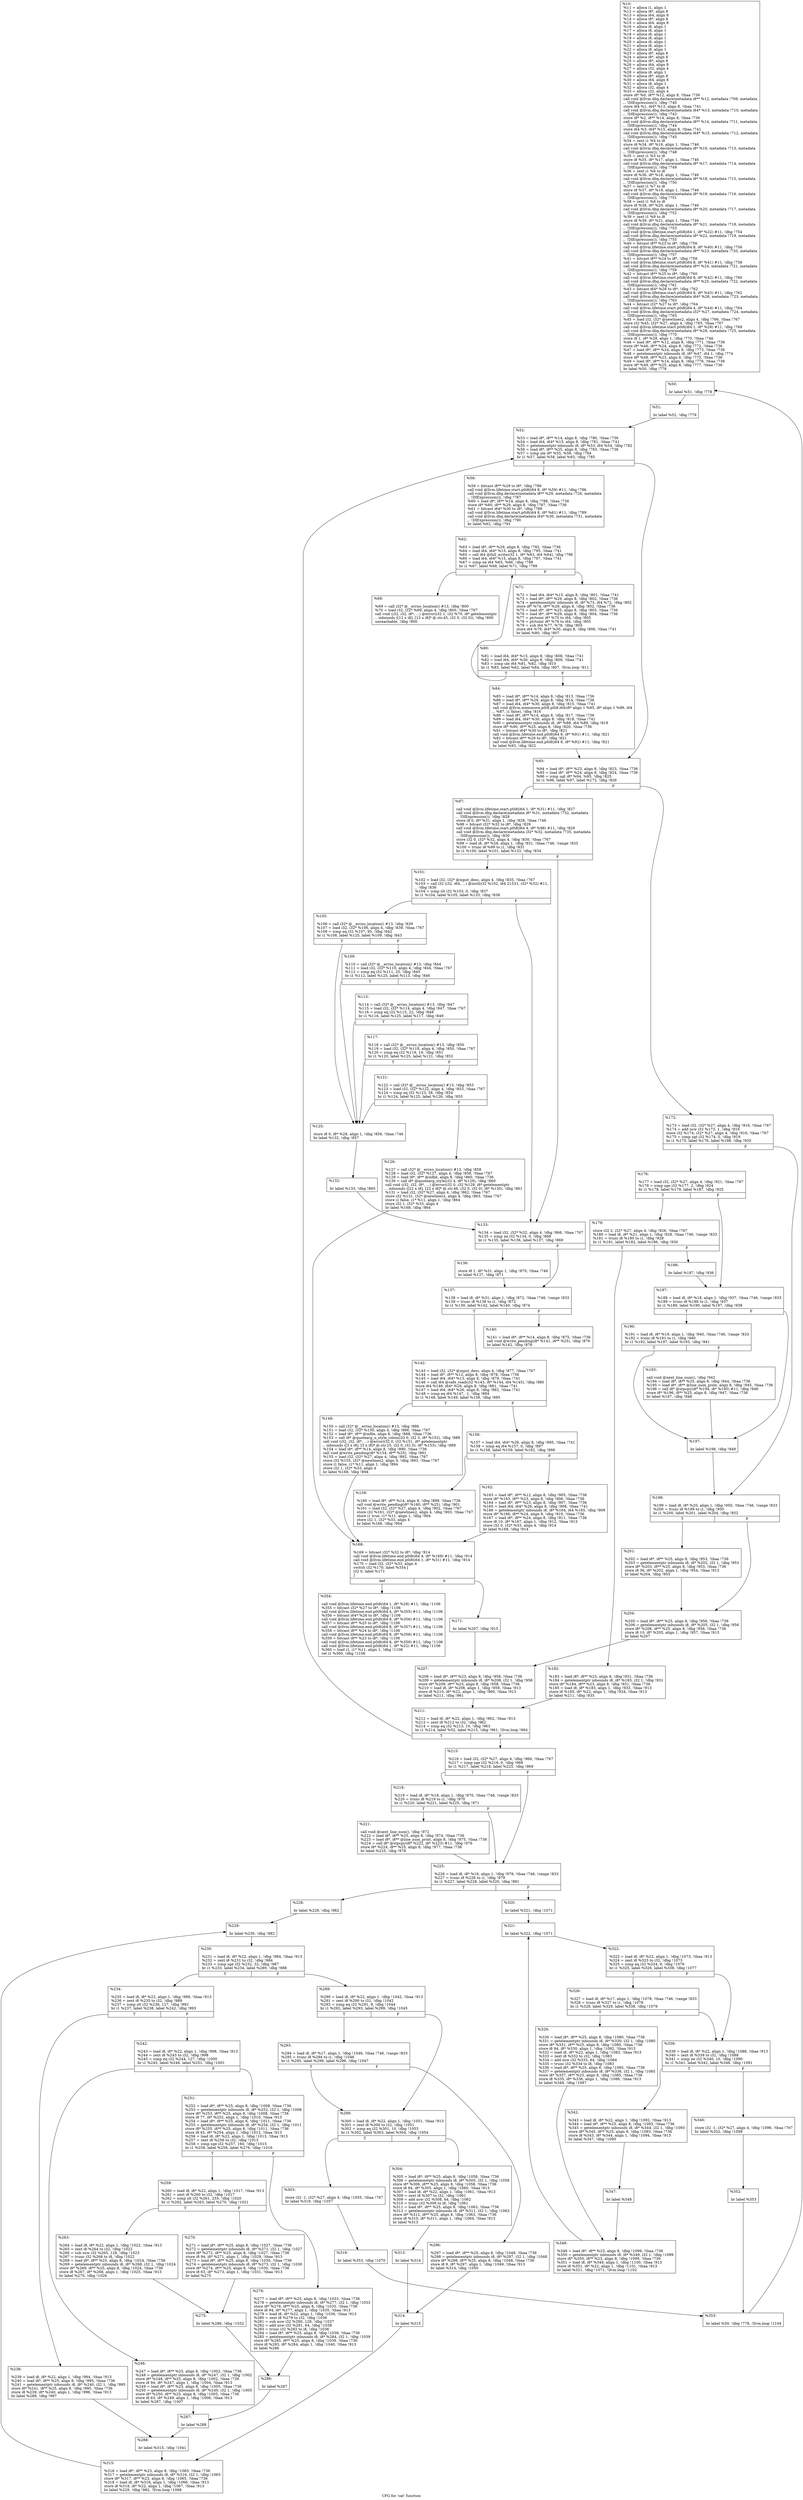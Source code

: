 digraph "CFG for 'cat' function" {
	label="CFG for 'cat' function";

	Node0x17734a0 [shape=record,label="{%10:\l  %11 = alloca i1, align 1\l  %12 = alloca i8*, align 8\l  %13 = alloca i64, align 8\l  %14 = alloca i8*, align 8\l  %15 = alloca i64, align 8\l  %16 = alloca i8, align 1\l  %17 = alloca i8, align 1\l  %18 = alloca i8, align 1\l  %19 = alloca i8, align 1\l  %20 = alloca i8, align 1\l  %21 = alloca i8, align 1\l  %22 = alloca i8, align 1\l  %23 = alloca i8*, align 8\l  %24 = alloca i8*, align 8\l  %25 = alloca i8*, align 8\l  %26 = alloca i64, align 8\l  %27 = alloca i32, align 4\l  %28 = alloca i8, align 1\l  %29 = alloca i8*, align 8\l  %30 = alloca i64, align 8\l  %31 = alloca i8, align 1\l  %32 = alloca i32, align 4\l  %33 = alloca i32, align 4\l  store i8* %0, i8** %12, align 8, !tbaa !736\l  call void @llvm.dbg.declare(metadata i8** %12, metadata !709, metadata\l... !DIExpression()), !dbg !740\l  store i64 %1, i64* %13, align 8, !tbaa !741\l  call void @llvm.dbg.declare(metadata i64* %13, metadata !710, metadata\l... !DIExpression()), !dbg !743\l  store i8* %2, i8** %14, align 8, !tbaa !736\l  call void @llvm.dbg.declare(metadata i8** %14, metadata !711, metadata\l... !DIExpression()), !dbg !744\l  store i64 %3, i64* %15, align 8, !tbaa !741\l  call void @llvm.dbg.declare(metadata i64* %15, metadata !712, metadata\l... !DIExpression()), !dbg !745\l  %34 = zext i1 %4 to i8\l  store i8 %34, i8* %16, align 1, !tbaa !746\l  call void @llvm.dbg.declare(metadata i8* %16, metadata !713, metadata\l... !DIExpression()), !dbg !748\l  %35 = zext i1 %5 to i8\l  store i8 %35, i8* %17, align 1, !tbaa !746\l  call void @llvm.dbg.declare(metadata i8* %17, metadata !714, metadata\l... !DIExpression()), !dbg !749\l  %36 = zext i1 %6 to i8\l  store i8 %36, i8* %18, align 1, !tbaa !746\l  call void @llvm.dbg.declare(metadata i8* %18, metadata !715, metadata\l... !DIExpression()), !dbg !750\l  %37 = zext i1 %7 to i8\l  store i8 %37, i8* %19, align 1, !tbaa !746\l  call void @llvm.dbg.declare(metadata i8* %19, metadata !716, metadata\l... !DIExpression()), !dbg !751\l  %38 = zext i1 %8 to i8\l  store i8 %38, i8* %20, align 1, !tbaa !746\l  call void @llvm.dbg.declare(metadata i8* %20, metadata !717, metadata\l... !DIExpression()), !dbg !752\l  %39 = zext i1 %9 to i8\l  store i8 %39, i8* %21, align 1, !tbaa !746\l  call void @llvm.dbg.declare(metadata i8* %21, metadata !718, metadata\l... !DIExpression()), !dbg !753\l  call void @llvm.lifetime.start.p0i8(i64 1, i8* %22) #11, !dbg !754\l  call void @llvm.dbg.declare(metadata i8* %22, metadata !719, metadata\l... !DIExpression()), !dbg !755\l  %40 = bitcast i8** %23 to i8*, !dbg !756\l  call void @llvm.lifetime.start.p0i8(i64 8, i8* %40) #11, !dbg !756\l  call void @llvm.dbg.declare(metadata i8** %23, metadata !720, metadata\l... !DIExpression()), !dbg !757\l  %41 = bitcast i8** %24 to i8*, !dbg !758\l  call void @llvm.lifetime.start.p0i8(i64 8, i8* %41) #11, !dbg !758\l  call void @llvm.dbg.declare(metadata i8** %24, metadata !721, metadata\l... !DIExpression()), !dbg !759\l  %42 = bitcast i8** %25 to i8*, !dbg !760\l  call void @llvm.lifetime.start.p0i8(i64 8, i8* %42) #11, !dbg !760\l  call void @llvm.dbg.declare(metadata i8** %25, metadata !722, metadata\l... !DIExpression()), !dbg !761\l  %43 = bitcast i64* %26 to i8*, !dbg !762\l  call void @llvm.lifetime.start.p0i8(i64 8, i8* %43) #11, !dbg !762\l  call void @llvm.dbg.declare(metadata i64* %26, metadata !723, metadata\l... !DIExpression()), !dbg !763\l  %44 = bitcast i32* %27 to i8*, !dbg !764\l  call void @llvm.lifetime.start.p0i8(i64 4, i8* %44) #11, !dbg !764\l  call void @llvm.dbg.declare(metadata i32* %27, metadata !724, metadata\l... !DIExpression()), !dbg !765\l  %45 = load i32, i32* @newlines2, align 4, !dbg !766, !tbaa !767\l  store i32 %45, i32* %27, align 4, !dbg !765, !tbaa !767\l  call void @llvm.lifetime.start.p0i8(i64 1, i8* %28) #11, !dbg !769\l  call void @llvm.dbg.declare(metadata i8* %28, metadata !725, metadata\l... !DIExpression()), !dbg !770\l  store i8 1, i8* %28, align 1, !dbg !770, !tbaa !746\l  %46 = load i8*, i8** %12, align 8, !dbg !771, !tbaa !736\l  store i8* %46, i8** %24, align 8, !dbg !772, !tbaa !736\l  %47 = load i8*, i8** %24, align 8, !dbg !773, !tbaa !736\l  %48 = getelementptr inbounds i8, i8* %47, i64 1, !dbg !774\l  store i8* %48, i8** %23, align 8, !dbg !775, !tbaa !736\l  %49 = load i8*, i8** %14, align 8, !dbg !776, !tbaa !736\l  store i8* %49, i8** %25, align 8, !dbg !777, !tbaa !736\l  br label %50, !dbg !778\l}"];
	Node0x17734a0 -> Node0x176f3d0;
	Node0x176f3d0 [shape=record,label="{%50:\l\l  br label %51, !dbg !778\l}"];
	Node0x176f3d0 -> Node0x176f420;
	Node0x176f420 [shape=record,label="{%51:\l\l  br label %52, !dbg !779\l}"];
	Node0x176f420 -> Node0x176f470;
	Node0x176f470 [shape=record,label="{%52:\l\l  %53 = load i8*, i8** %14, align 8, !dbg !780, !tbaa !736\l  %54 = load i64, i64* %15, align 8, !dbg !781, !tbaa !741\l  %55 = getelementptr inbounds i8, i8* %53, i64 %54, !dbg !782\l  %56 = load i8*, i8** %25, align 8, !dbg !783, !tbaa !736\l  %57 = icmp ule i8* %55, %56, !dbg !784\l  br i1 %57, label %58, label %93, !dbg !785\l|{<s0>T|<s1>F}}"];
	Node0x176f470:s0 -> Node0x176f4c0;
	Node0x176f470:s1 -> Node0x176f6a0;
	Node0x176f4c0 [shape=record,label="{%58:\l\l  %59 = bitcast i8** %29 to i8*, !dbg !786\l  call void @llvm.lifetime.start.p0i8(i64 8, i8* %59) #11, !dbg !786\l  call void @llvm.dbg.declare(metadata i8** %29, metadata !726, metadata\l... !DIExpression()), !dbg !787\l  %60 = load i8*, i8** %14, align 8, !dbg !788, !tbaa !736\l  store i8* %60, i8** %29, align 8, !dbg !787, !tbaa !736\l  %61 = bitcast i64* %30 to i8*, !dbg !789\l  call void @llvm.lifetime.start.p0i8(i64 8, i8* %61) #11, !dbg !789\l  call void @llvm.dbg.declare(metadata i64* %30, metadata !731, metadata\l... !DIExpression()), !dbg !790\l  br label %62, !dbg !791\l}"];
	Node0x176f4c0 -> Node0x176f510;
	Node0x176f510 [shape=record,label="{%62:\l\l  %63 = load i8*, i8** %29, align 8, !dbg !792, !tbaa !736\l  %64 = load i64, i64* %15, align 8, !dbg !795, !tbaa !741\l  %65 = call i64 @full_write(i32 1, i8* %63, i64 %64), !dbg !796\l  %66 = load i64, i64* %15, align 8, !dbg !797, !tbaa !741\l  %67 = icmp ne i64 %65, %66, !dbg !798\l  br i1 %67, label %68, label %71, !dbg !799\l|{<s0>T|<s1>F}}"];
	Node0x176f510:s0 -> Node0x176f560;
	Node0x176f510:s1 -> Node0x176f5b0;
	Node0x176f560 [shape=record,label="{%68:\l\l  %69 = call i32* @__errno_location() #13, !dbg !800\l  %70 = load i32, i32* %69, align 4, !dbg !800, !tbaa !767\l  call void (i32, i32, i8*, ...) @error(i32 1, i32 %70, i8* getelementptr\l... inbounds ([12 x i8], [12 x i8]* @.str.45, i32 0, i32 0)), !dbg !800\l  unreachable, !dbg !800\l}"];
	Node0x176f5b0 [shape=record,label="{%71:\l\l  %72 = load i64, i64* %15, align 8, !dbg !801, !tbaa !741\l  %73 = load i8*, i8** %29, align 8, !dbg !802, !tbaa !736\l  %74 = getelementptr inbounds i8, i8* %73, i64 %72, !dbg !802\l  store i8* %74, i8** %29, align 8, !dbg !802, !tbaa !736\l  %75 = load i8*, i8** %25, align 8, !dbg !803, !tbaa !736\l  %76 = load i8*, i8** %29, align 8, !dbg !804, !tbaa !736\l  %77 = ptrtoint i8* %75 to i64, !dbg !805\l  %78 = ptrtoint i8* %76 to i64, !dbg !805\l  %79 = sub i64 %77, %78, !dbg !805\l  store i64 %79, i64* %30, align 8, !dbg !806, !tbaa !741\l  br label %80, !dbg !807\l}"];
	Node0x176f5b0 -> Node0x176f600;
	Node0x176f600 [shape=record,label="{%80:\l\l  %81 = load i64, i64* %15, align 8, !dbg !808, !tbaa !741\l  %82 = load i64, i64* %30, align 8, !dbg !809, !tbaa !741\l  %83 = icmp ule i64 %81, %82, !dbg !810\l  br i1 %83, label %62, label %84, !dbg !807, !llvm.loop !811\l|{<s0>T|<s1>F}}"];
	Node0x176f600:s0 -> Node0x176f510;
	Node0x176f600:s1 -> Node0x176f650;
	Node0x176f650 [shape=record,label="{%84:\l\l  %85 = load i8*, i8** %14, align 8, !dbg !813, !tbaa !736\l  %86 = load i8*, i8** %29, align 8, !dbg !814, !tbaa !736\l  %87 = load i64, i64* %30, align 8, !dbg !815, !tbaa !741\l  call void @llvm.memmove.p0i8.p0i8.i64(i8* align 1 %85, i8* align 1 %86, i64\l... %87, i1 false), !dbg !816\l  %88 = load i8*, i8** %14, align 8, !dbg !817, !tbaa !736\l  %89 = load i64, i64* %30, align 8, !dbg !818, !tbaa !741\l  %90 = getelementptr inbounds i8, i8* %88, i64 %89, !dbg !819\l  store i8* %90, i8** %25, align 8, !dbg !820, !tbaa !736\l  %91 = bitcast i64* %30 to i8*, !dbg !821\l  call void @llvm.lifetime.end.p0i8(i64 8, i8* %91) #11, !dbg !821\l  %92 = bitcast i8** %29 to i8*, !dbg !821\l  call void @llvm.lifetime.end.p0i8(i64 8, i8* %92) #11, !dbg !821\l  br label %93, !dbg !822\l}"];
	Node0x176f650 -> Node0x176f6a0;
	Node0x176f6a0 [shape=record,label="{%93:\l\l  %94 = load i8*, i8** %23, align 8, !dbg !823, !tbaa !736\l  %95 = load i8*, i8** %24, align 8, !dbg !824, !tbaa !736\l  %96 = icmp ugt i8* %94, %95, !dbg !825\l  br i1 %96, label %97, label %172, !dbg !826\l|{<s0>T|<s1>F}}"];
	Node0x176f6a0:s0 -> Node0x176f6f0;
	Node0x176f6a0:s1 -> Node0x176fd80;
	Node0x176f6f0 [shape=record,label="{%97:\l\l  call void @llvm.lifetime.start.p0i8(i64 1, i8* %31) #11, !dbg !827\l  call void @llvm.dbg.declare(metadata i8* %31, metadata !732, metadata\l... !DIExpression()), !dbg !828\l  store i8 0, i8* %31, align 1, !dbg !828, !tbaa !746\l  %98 = bitcast i32* %32 to i8*, !dbg !829\l  call void @llvm.lifetime.start.p0i8(i64 4, i8* %98) #11, !dbg !829\l  call void @llvm.dbg.declare(metadata i32* %32, metadata !735, metadata\l... !DIExpression()), !dbg !830\l  store i32 0, i32* %32, align 4, !dbg !830, !tbaa !767\l  %99 = load i8, i8* %28, align 1, !dbg !831, !tbaa !746, !range !833\l  %100 = trunc i8 %99 to i1, !dbg !831\l  br i1 %100, label %101, label %133, !dbg !834\l|{<s0>T|<s1>F}}"];
	Node0x176f6f0:s0 -> Node0x176f740;
	Node0x176f6f0:s1 -> Node0x176fa10;
	Node0x176f740 [shape=record,label="{%101:\l\l  %102 = load i32, i32* @input_desc, align 4, !dbg !835, !tbaa !767\l  %103 = call i32 (i32, i64, ...) @ioctl(i32 %102, i64 21531, i32* %32) #11,\l... !dbg !836\l  %104 = icmp slt i32 %103, 0, !dbg !837\l  br i1 %104, label %105, label %133, !dbg !838\l|{<s0>T|<s1>F}}"];
	Node0x176f740:s0 -> Node0x176f790;
	Node0x176f740:s1 -> Node0x176fa10;
	Node0x176f790 [shape=record,label="{%105:\l\l  %106 = call i32* @__errno_location() #13, !dbg !839\l  %107 = load i32, i32* %106, align 4, !dbg !839, !tbaa !767\l  %108 = icmp eq i32 %107, 95, !dbg !842\l  br i1 %108, label %125, label %109, !dbg !843\l|{<s0>T|<s1>F}}"];
	Node0x176f790:s0 -> Node0x176f920;
	Node0x176f790:s1 -> Node0x176f7e0;
	Node0x176f7e0 [shape=record,label="{%109:\l\l  %110 = call i32* @__errno_location() #13, !dbg !844\l  %111 = load i32, i32* %110, align 4, !dbg !844, !tbaa !767\l  %112 = icmp eq i32 %111, 25, !dbg !845\l  br i1 %112, label %125, label %113, !dbg !846\l|{<s0>T|<s1>F}}"];
	Node0x176f7e0:s0 -> Node0x176f920;
	Node0x176f7e0:s1 -> Node0x176f830;
	Node0x176f830 [shape=record,label="{%113:\l\l  %114 = call i32* @__errno_location() #13, !dbg !847\l  %115 = load i32, i32* %114, align 4, !dbg !847, !tbaa !767\l  %116 = icmp eq i32 %115, 22, !dbg !848\l  br i1 %116, label %125, label %117, !dbg !849\l|{<s0>T|<s1>F}}"];
	Node0x176f830:s0 -> Node0x176f920;
	Node0x176f830:s1 -> Node0x176f880;
	Node0x176f880 [shape=record,label="{%117:\l\l  %118 = call i32* @__errno_location() #13, !dbg !850\l  %119 = load i32, i32* %118, align 4, !dbg !850, !tbaa !767\l  %120 = icmp eq i32 %119, 19, !dbg !851\l  br i1 %120, label %125, label %121, !dbg !852\l|{<s0>T|<s1>F}}"];
	Node0x176f880:s0 -> Node0x176f920;
	Node0x176f880:s1 -> Node0x176f8d0;
	Node0x176f8d0 [shape=record,label="{%121:\l\l  %122 = call i32* @__errno_location() #13, !dbg !853\l  %123 = load i32, i32* %122, align 4, !dbg !853, !tbaa !767\l  %124 = icmp eq i32 %123, 38, !dbg !854\l  br i1 %124, label %125, label %126, !dbg !855\l|{<s0>T|<s1>F}}"];
	Node0x176f8d0:s0 -> Node0x176f920;
	Node0x176f8d0:s1 -> Node0x176f970;
	Node0x176f920 [shape=record,label="{%125:\l\l  store i8 0, i8* %28, align 1, !dbg !856, !tbaa !746\l  br label %132, !dbg !857\l}"];
	Node0x176f920 -> Node0x176f9c0;
	Node0x176f970 [shape=record,label="{%126:\l\l  %127 = call i32* @__errno_location() #13, !dbg !858\l  %128 = load i32, i32* %127, align 4, !dbg !858, !tbaa !767\l  %129 = load i8*, i8** @infile, align 8, !dbg !860, !tbaa !736\l  %130 = call i8* @quotearg_style(i32 4, i8* %129), !dbg !860\l  call void (i32, i32, i8*, ...) @error(i32 0, i32 %128, i8* getelementptr\l... inbounds ([22 x i8], [22 x i8]* @.str.46, i32 0, i32 0), i8* %130), !dbg !861\l  %131 = load i32, i32* %27, align 4, !dbg !862, !tbaa !767\l  store i32 %131, i32* @newlines2, align 4, !dbg !863, !tbaa !767\l  store i1 false, i1* %11, align 1, !dbg !864\l  store i32 1, i32* %33, align 4\l  br label %168, !dbg !864\l}"];
	Node0x176f970 -> Node0x176fce0;
	Node0x176f9c0 [shape=record,label="{%132:\l\l  br label %133, !dbg !865\l}"];
	Node0x176f9c0 -> Node0x176fa10;
	Node0x176fa10 [shape=record,label="{%133:\l\l  %134 = load i32, i32* %32, align 4, !dbg !866, !tbaa !767\l  %135 = icmp ne i32 %134, 0, !dbg !868\l  br i1 %135, label %136, label %137, !dbg !869\l|{<s0>T|<s1>F}}"];
	Node0x176fa10:s0 -> Node0x176fa60;
	Node0x176fa10:s1 -> Node0x176fab0;
	Node0x176fa60 [shape=record,label="{%136:\l\l  store i8 1, i8* %31, align 1, !dbg !870, !tbaa !746\l  br label %137, !dbg !871\l}"];
	Node0x176fa60 -> Node0x176fab0;
	Node0x176fab0 [shape=record,label="{%137:\l\l  %138 = load i8, i8* %31, align 1, !dbg !872, !tbaa !746, !range !833\l  %139 = trunc i8 %138 to i1, !dbg !872\l  br i1 %139, label %142, label %140, !dbg !874\l|{<s0>T|<s1>F}}"];
	Node0x176fab0:s0 -> Node0x176fb50;
	Node0x176fab0:s1 -> Node0x176fb00;
	Node0x176fb00 [shape=record,label="{%140:\l\l  %141 = load i8*, i8** %14, align 8, !dbg !875, !tbaa !736\l  call void @write_pending(i8* %141, i8** %25), !dbg !876\l  br label %142, !dbg !876\l}"];
	Node0x176fb00 -> Node0x176fb50;
	Node0x176fb50 [shape=record,label="{%142:\l\l  %143 = load i32, i32* @input_desc, align 4, !dbg !877, !tbaa !767\l  %144 = load i8*, i8** %12, align 8, !dbg !878, !tbaa !736\l  %145 = load i64, i64* %13, align 8, !dbg !879, !tbaa !741\l  %146 = call i64 @safe_read(i32 %143, i8* %144, i64 %145), !dbg !880\l  store i64 %146, i64* %26, align 8, !dbg !881, !tbaa !741\l  %147 = load i64, i64* %26, align 8, !dbg !882, !tbaa !741\l  %148 = icmp eq i64 %147, -1, !dbg !884\l  br i1 %148, label %149, label %156, !dbg !885\l|{<s0>T|<s1>F}}"];
	Node0x176fb50:s0 -> Node0x176fba0;
	Node0x176fb50:s1 -> Node0x176fbf0;
	Node0x176fba0 [shape=record,label="{%149:\l\l  %150 = call i32* @__errno_location() #13, !dbg !886\l  %151 = load i32, i32* %150, align 4, !dbg !886, !tbaa !767\l  %152 = load i8*, i8** @infile, align 8, !dbg !888, !tbaa !736\l  %153 = call i8* @quotearg_n_style_colon(i32 0, i32 3, i8* %152), !dbg !888\l  call void (i32, i32, i8*, ...) @error(i32 0, i32 %151, i8* getelementptr\l... inbounds ([3 x i8], [3 x i8]* @.str.25, i32 0, i32 0), i8* %153), !dbg !889\l  %154 = load i8*, i8** %14, align 8, !dbg !890, !tbaa !736\l  call void @write_pending(i8* %154, i8** %25), !dbg !891\l  %155 = load i32, i32* %27, align 4, !dbg !892, !tbaa !767\l  store i32 %155, i32* @newlines2, align 4, !dbg !893, !tbaa !767\l  store i1 false, i1* %11, align 1, !dbg !894\l  store i32 1, i32* %33, align 4\l  br label %168, !dbg !894\l}"];
	Node0x176fba0 -> Node0x176fce0;
	Node0x176fbf0 [shape=record,label="{%156:\l\l  %157 = load i64, i64* %26, align 8, !dbg !895, !tbaa !741\l  %158 = icmp eq i64 %157, 0, !dbg !897\l  br i1 %158, label %159, label %162, !dbg !898\l|{<s0>T|<s1>F}}"];
	Node0x176fbf0:s0 -> Node0x176fc40;
	Node0x176fbf0:s1 -> Node0x176fc90;
	Node0x176fc40 [shape=record,label="{%159:\l\l  %160 = load i8*, i8** %14, align 8, !dbg !899, !tbaa !736\l  call void @write_pending(i8* %160, i8** %25), !dbg !901\l  %161 = load i32, i32* %27, align 4, !dbg !902, !tbaa !767\l  store i32 %161, i32* @newlines2, align 4, !dbg !903, !tbaa !767\l  store i1 true, i1* %11, align 1, !dbg !904\l  store i32 1, i32* %33, align 4\l  br label %168, !dbg !904\l}"];
	Node0x176fc40 -> Node0x176fce0;
	Node0x176fc90 [shape=record,label="{%162:\l\l  %163 = load i8*, i8** %12, align 8, !dbg !905, !tbaa !736\l  store i8* %163, i8** %23, align 8, !dbg !906, !tbaa !736\l  %164 = load i8*, i8** %23, align 8, !dbg !907, !tbaa !736\l  %165 = load i64, i64* %26, align 8, !dbg !908, !tbaa !741\l  %166 = getelementptr inbounds i8, i8* %164, i64 %165, !dbg !909\l  store i8* %166, i8** %24, align 8, !dbg !910, !tbaa !736\l  %167 = load i8*, i8** %24, align 8, !dbg !911, !tbaa !736\l  store i8 10, i8* %167, align 1, !dbg !912, !tbaa !913\l  store i32 0, i32* %33, align 4, !dbg !914\l  br label %168, !dbg !914\l}"];
	Node0x176fc90 -> Node0x176fce0;
	Node0x176fce0 [shape=record,label="{%168:\l\l  %169 = bitcast i32* %32 to i8*, !dbg !914\l  call void @llvm.lifetime.end.p0i8(i64 4, i8* %169) #11, !dbg !914\l  call void @llvm.lifetime.end.p0i8(i64 1, i8* %31) #11, !dbg !914\l  %170 = load i32, i32* %33, align 4\l  switch i32 %170, label %354 [\l    i32 0, label %171\l  ]\l|{<s0>def|<s1>0}}"];
	Node0x176fce0:s0 -> Node0x1770f00;
	Node0x176fce0:s1 -> Node0x176fd30;
	Node0x176fd30 [shape=record,label="{%171:\l\l  br label %207, !dbg !915\l}"];
	Node0x176fd30 -> Node0x1770140;
	Node0x176fd80 [shape=record,label="{%172:\l\l  %173 = load i32, i32* %27, align 4, !dbg !916, !tbaa !767\l  %174 = add nsw i32 %173, 1, !dbg !916\l  store i32 %174, i32* %27, align 4, !dbg !916, !tbaa !767\l  %175 = icmp sgt i32 %174, 0, !dbg !919\l  br i1 %175, label %176, label %198, !dbg !920\l|{<s0>T|<s1>F}}"];
	Node0x176fd80:s0 -> Node0x176fdd0;
	Node0x176fd80:s1 -> Node0x1770050;
	Node0x176fdd0 [shape=record,label="{%176:\l\l  %177 = load i32, i32* %27, align 4, !dbg !921, !tbaa !767\l  %178 = icmp sge i32 %177, 2, !dbg !924\l  br i1 %178, label %179, label %187, !dbg !925\l|{<s0>T|<s1>F}}"];
	Node0x176fdd0:s0 -> Node0x176fe20;
	Node0x176fdd0:s1 -> Node0x176ff10;
	Node0x176fe20 [shape=record,label="{%179:\l\l  store i32 2, i32* %27, align 4, !dbg !926, !tbaa !767\l  %180 = load i8, i8* %21, align 1, !dbg !928, !tbaa !746, !range !833\l  %181 = trunc i8 %180 to i1, !dbg !928\l  br i1 %181, label %182, label %186, !dbg !930\l|{<s0>T|<s1>F}}"];
	Node0x176fe20:s0 -> Node0x176fe70;
	Node0x176fe20:s1 -> Node0x176fec0;
	Node0x176fe70 [shape=record,label="{%182:\l\l  %183 = load i8*, i8** %23, align 8, !dbg !931, !tbaa !736\l  %184 = getelementptr inbounds i8, i8* %183, i32 1, !dbg !931\l  store i8* %184, i8** %23, align 8, !dbg !931, !tbaa !736\l  %185 = load i8, i8* %183, align 1, !dbg !933, !tbaa !913\l  store i8 %185, i8* %22, align 1, !dbg !934, !tbaa !913\l  br label %211, !dbg !935\l}"];
	Node0x176fe70 -> Node0x1770190;
	Node0x176fec0 [shape=record,label="{%186:\l\l  br label %187, !dbg !936\l}"];
	Node0x176fec0 -> Node0x176ff10;
	Node0x176ff10 [shape=record,label="{%187:\l\l  %188 = load i8, i8* %18, align 1, !dbg !937, !tbaa !746, !range !833\l  %189 = trunc i8 %188 to i1, !dbg !937\l  br i1 %189, label %190, label %197, !dbg !939\l|{<s0>T|<s1>F}}"];
	Node0x176ff10:s0 -> Node0x176ff60;
	Node0x176ff10:s1 -> Node0x1770000;
	Node0x176ff60 [shape=record,label="{%190:\l\l  %191 = load i8, i8* %19, align 1, !dbg !940, !tbaa !746, !range !833\l  %192 = trunc i8 %191 to i1, !dbg !940\l  br i1 %192, label %197, label %193, !dbg !941\l|{<s0>T|<s1>F}}"];
	Node0x176ff60:s0 -> Node0x1770000;
	Node0x176ff60:s1 -> Node0x176ffb0;
	Node0x176ffb0 [shape=record,label="{%193:\l\l  call void @next_line_num(), !dbg !942\l  %194 = load i8*, i8** %25, align 8, !dbg !944, !tbaa !736\l  %195 = load i8*, i8** @line_num_print, align 8, !dbg !945, !tbaa !736\l  %196 = call i8* @stpcpy(i8* %194, i8* %195) #11, !dbg !946\l  store i8* %196, i8** %25, align 8, !dbg !947, !tbaa !736\l  br label %197, !dbg !948\l}"];
	Node0x176ffb0 -> Node0x1770000;
	Node0x1770000 [shape=record,label="{%197:\l\l  br label %198, !dbg !949\l}"];
	Node0x1770000 -> Node0x1770050;
	Node0x1770050 [shape=record,label="{%198:\l\l  %199 = load i8, i8* %20, align 1, !dbg !950, !tbaa !746, !range !833\l  %200 = trunc i8 %199 to i1, !dbg !950\l  br i1 %200, label %201, label %204, !dbg !952\l|{<s0>T|<s1>F}}"];
	Node0x1770050:s0 -> Node0x17700a0;
	Node0x1770050:s1 -> Node0x17700f0;
	Node0x17700a0 [shape=record,label="{%201:\l\l  %202 = load i8*, i8** %25, align 8, !dbg !953, !tbaa !736\l  %203 = getelementptr inbounds i8, i8* %202, i32 1, !dbg !953\l  store i8* %203, i8** %25, align 8, !dbg !953, !tbaa !736\l  store i8 36, i8* %202, align 1, !dbg !954, !tbaa !913\l  br label %204, !dbg !955\l}"];
	Node0x17700a0 -> Node0x17700f0;
	Node0x17700f0 [shape=record,label="{%204:\l\l  %205 = load i8*, i8** %25, align 8, !dbg !956, !tbaa !736\l  %206 = getelementptr inbounds i8, i8* %205, i32 1, !dbg !956\l  store i8* %206, i8** %25, align 8, !dbg !956, !tbaa !736\l  store i8 10, i8* %205, align 1, !dbg !957, !tbaa !913\l  br label %207\l}"];
	Node0x17700f0 -> Node0x1770140;
	Node0x1770140 [shape=record,label="{%207:\l\l  %208 = load i8*, i8** %23, align 8, !dbg !958, !tbaa !736\l  %209 = getelementptr inbounds i8, i8* %208, i32 1, !dbg !958\l  store i8* %209, i8** %23, align 8, !dbg !958, !tbaa !736\l  %210 = load i8, i8* %208, align 1, !dbg !959, !tbaa !913\l  store i8 %210, i8* %22, align 1, !dbg !960, !tbaa !913\l  br label %211, !dbg !961\l}"];
	Node0x1770140 -> Node0x1770190;
	Node0x1770190 [shape=record,label="{%211:\l\l  %212 = load i8, i8* %22, align 1, !dbg !962, !tbaa !913\l  %213 = zext i8 %212 to i32, !dbg !962\l  %214 = icmp eq i32 %213, 10, !dbg !963\l  br i1 %214, label %52, label %215, !dbg !961, !llvm.loop !964\l|{<s0>T|<s1>F}}"];
	Node0x1770190:s0 -> Node0x176f470;
	Node0x1770190:s1 -> Node0x17701e0;
	Node0x17701e0 [shape=record,label="{%215:\l\l  %216 = load i32, i32* %27, align 4, !dbg !966, !tbaa !767\l  %217 = icmp sge i32 %216, 0, !dbg !968\l  br i1 %217, label %218, label %225, !dbg !969\l|{<s0>T|<s1>F}}"];
	Node0x17701e0:s0 -> Node0x1770230;
	Node0x17701e0:s1 -> Node0x17702d0;
	Node0x1770230 [shape=record,label="{%218:\l\l  %219 = load i8, i8* %18, align 1, !dbg !970, !tbaa !746, !range !833\l  %220 = trunc i8 %219 to i1, !dbg !970\l  br i1 %220, label %221, label %225, !dbg !971\l|{<s0>T|<s1>F}}"];
	Node0x1770230:s0 -> Node0x1770280;
	Node0x1770230:s1 -> Node0x17702d0;
	Node0x1770280 [shape=record,label="{%221:\l\l  call void @next_line_num(), !dbg !972\l  %222 = load i8*, i8** %25, align 8, !dbg !974, !tbaa !736\l  %223 = load i8*, i8** @line_num_print, align 8, !dbg !975, !tbaa !736\l  %224 = call i8* @stpcpy(i8* %222, i8* %223) #11, !dbg !976\l  store i8* %224, i8** %25, align 8, !dbg !977, !tbaa !736\l  br label %225, !dbg !978\l}"];
	Node0x1770280 -> Node0x17702d0;
	Node0x17702d0 [shape=record,label="{%225:\l\l  %226 = load i8, i8* %16, align 1, !dbg !979, !tbaa !746, !range !833\l  %227 = trunc i8 %226 to i1, !dbg !979\l  br i1 %227, label %228, label %320, !dbg !981\l|{<s0>T|<s1>F}}"];
	Node0x17702d0:s0 -> Node0x1770320;
	Node0x17702d0:s1 -> Node0x1770b40;
	Node0x1770320 [shape=record,label="{%228:\l\l  br label %229, !dbg !982\l}"];
	Node0x1770320 -> Node0x1770370;
	Node0x1770370 [shape=record,label="{%229:\l\l  br label %230, !dbg !982\l}"];
	Node0x1770370 -> Node0x17703c0;
	Node0x17703c0 [shape=record,label="{%230:\l\l  %231 = load i8, i8* %22, align 1, !dbg !984, !tbaa !913\l  %232 = zext i8 %231 to i32, !dbg !984\l  %233 = icmp sge i32 %232, 32, !dbg !987\l  br i1 %233, label %234, label %289, !dbg !988\l|{<s0>T|<s1>F}}"];
	Node0x17703c0:s0 -> Node0x1770410;
	Node0x17703c0:s1 -> Node0x1770820;
	Node0x1770410 [shape=record,label="{%234:\l\l  %235 = load i8, i8* %22, align 1, !dbg !989, !tbaa !913\l  %236 = zext i8 %235 to i32, !dbg !989\l  %237 = icmp slt i32 %236, 127, !dbg !992\l  br i1 %237, label %238, label %242, !dbg !993\l|{<s0>T|<s1>F}}"];
	Node0x1770410:s0 -> Node0x1770460;
	Node0x1770410:s1 -> Node0x17704b0;
	Node0x1770460 [shape=record,label="{%238:\l\l  %239 = load i8, i8* %22, align 1, !dbg !994, !tbaa !913\l  %240 = load i8*, i8** %25, align 8, !dbg !995, !tbaa !736\l  %241 = getelementptr inbounds i8, i8* %240, i32 1, !dbg !995\l  store i8* %241, i8** %25, align 8, !dbg !995, !tbaa !736\l  store i8 %239, i8* %240, align 1, !dbg !996, !tbaa !913\l  br label %288, !dbg !997\l}"];
	Node0x1770460 -> Node0x17707d0;
	Node0x17704b0 [shape=record,label="{%242:\l\l  %243 = load i8, i8* %22, align 1, !dbg !998, !tbaa !913\l  %244 = zext i8 %243 to i32, !dbg !998\l  %245 = icmp eq i32 %244, 127, !dbg !1000\l  br i1 %245, label %246, label %251, !dbg !1001\l|{<s0>T|<s1>F}}"];
	Node0x17704b0:s0 -> Node0x1770500;
	Node0x17704b0:s1 -> Node0x1770550;
	Node0x1770500 [shape=record,label="{%246:\l\l  %247 = load i8*, i8** %25, align 8, !dbg !1002, !tbaa !736\l  %248 = getelementptr inbounds i8, i8* %247, i32 1, !dbg !1002\l  store i8* %248, i8** %25, align 8, !dbg !1002, !tbaa !736\l  store i8 94, i8* %247, align 1, !dbg !1004, !tbaa !913\l  %249 = load i8*, i8** %25, align 8, !dbg !1005, !tbaa !736\l  %250 = getelementptr inbounds i8, i8* %249, i32 1, !dbg !1005\l  store i8* %250, i8** %25, align 8, !dbg !1005, !tbaa !736\l  store i8 63, i8* %249, align 1, !dbg !1006, !tbaa !913\l  br label %287, !dbg !1007\l}"];
	Node0x1770500 -> Node0x1770780;
	Node0x1770550 [shape=record,label="{%251:\l\l  %252 = load i8*, i8** %25, align 8, !dbg !1008, !tbaa !736\l  %253 = getelementptr inbounds i8, i8* %252, i32 1, !dbg !1008\l  store i8* %253, i8** %25, align 8, !dbg !1008, !tbaa !736\l  store i8 77, i8* %252, align 1, !dbg !1010, !tbaa !913\l  %254 = load i8*, i8** %25, align 8, !dbg !1011, !tbaa !736\l  %255 = getelementptr inbounds i8, i8* %254, i32 1, !dbg !1011\l  store i8* %255, i8** %25, align 8, !dbg !1011, !tbaa !736\l  store i8 45, i8* %254, align 1, !dbg !1012, !tbaa !913\l  %256 = load i8, i8* %22, align 1, !dbg !1013, !tbaa !913\l  %257 = zext i8 %256 to i32, !dbg !1013\l  %258 = icmp sge i32 %257, 160, !dbg !1015\l  br i1 %258, label %259, label %276, !dbg !1016\l|{<s0>T|<s1>F}}"];
	Node0x1770550:s0 -> Node0x17705a0;
	Node0x1770550:s1 -> Node0x17706e0;
	Node0x17705a0 [shape=record,label="{%259:\l\l  %260 = load i8, i8* %22, align 1, !dbg !1017, !tbaa !913\l  %261 = zext i8 %260 to i32, !dbg !1017\l  %262 = icmp slt i32 %261, 255, !dbg !1020\l  br i1 %262, label %263, label %270, !dbg !1021\l|{<s0>T|<s1>F}}"];
	Node0x17705a0:s0 -> Node0x17705f0;
	Node0x17705a0:s1 -> Node0x1770640;
	Node0x17705f0 [shape=record,label="{%263:\l\l  %264 = load i8, i8* %22, align 1, !dbg !1022, !tbaa !913\l  %265 = zext i8 %264 to i32, !dbg !1022\l  %266 = sub nsw i32 %265, 128, !dbg !1023\l  %267 = trunc i32 %266 to i8, !dbg !1022\l  %268 = load i8*, i8** %25, align 8, !dbg !1024, !tbaa !736\l  %269 = getelementptr inbounds i8, i8* %268, i32 1, !dbg !1024\l  store i8* %269, i8** %25, align 8, !dbg !1024, !tbaa !736\l  store i8 %267, i8* %268, align 1, !dbg !1025, !tbaa !913\l  br label %275, !dbg !1026\l}"];
	Node0x17705f0 -> Node0x1770690;
	Node0x1770640 [shape=record,label="{%270:\l\l  %271 = load i8*, i8** %25, align 8, !dbg !1027, !tbaa !736\l  %272 = getelementptr inbounds i8, i8* %271, i32 1, !dbg !1027\l  store i8* %272, i8** %25, align 8, !dbg !1027, !tbaa !736\l  store i8 94, i8* %271, align 1, !dbg !1029, !tbaa !913\l  %273 = load i8*, i8** %25, align 8, !dbg !1030, !tbaa !736\l  %274 = getelementptr inbounds i8, i8* %273, i32 1, !dbg !1030\l  store i8* %274, i8** %25, align 8, !dbg !1030, !tbaa !736\l  store i8 63, i8* %273, align 1, !dbg !1031, !tbaa !913\l  br label %275\l}"];
	Node0x1770640 -> Node0x1770690;
	Node0x1770690 [shape=record,label="{%275:\l\l  br label %286, !dbg !1032\l}"];
	Node0x1770690 -> Node0x1770730;
	Node0x17706e0 [shape=record,label="{%276:\l\l  %277 = load i8*, i8** %25, align 8, !dbg !1033, !tbaa !736\l  %278 = getelementptr inbounds i8, i8* %277, i32 1, !dbg !1033\l  store i8* %278, i8** %25, align 8, !dbg !1033, !tbaa !736\l  store i8 94, i8* %277, align 1, !dbg !1035, !tbaa !913\l  %279 = load i8, i8* %22, align 1, !dbg !1036, !tbaa !913\l  %280 = zext i8 %279 to i32, !dbg !1036\l  %281 = sub nsw i32 %280, 128, !dbg !1037\l  %282 = add nsw i32 %281, 64, !dbg !1038\l  %283 = trunc i32 %282 to i8, !dbg !1036\l  %284 = load i8*, i8** %25, align 8, !dbg !1039, !tbaa !736\l  %285 = getelementptr inbounds i8, i8* %284, i32 1, !dbg !1039\l  store i8* %285, i8** %25, align 8, !dbg !1039, !tbaa !736\l  store i8 %283, i8* %284, align 1, !dbg !1040, !tbaa !913\l  br label %286\l}"];
	Node0x17706e0 -> Node0x1770730;
	Node0x1770730 [shape=record,label="{%286:\l\l  br label %287\l}"];
	Node0x1770730 -> Node0x1770780;
	Node0x1770780 [shape=record,label="{%287:\l\l  br label %288\l}"];
	Node0x1770780 -> Node0x17707d0;
	Node0x17707d0 [shape=record,label="{%288:\l\l  br label %315, !dbg !1041\l}"];
	Node0x17707d0 -> Node0x1770aa0;
	Node0x1770820 [shape=record,label="{%289:\l\l  %290 = load i8, i8* %22, align 1, !dbg !1042, !tbaa !913\l  %291 = zext i8 %290 to i32, !dbg !1042\l  %292 = icmp eq i32 %291, 9, !dbg !1044\l  br i1 %292, label %293, label %299, !dbg !1045\l|{<s0>T|<s1>F}}"];
	Node0x1770820:s0 -> Node0x1770870;
	Node0x1770820:s1 -> Node0x1770910;
	Node0x1770870 [shape=record,label="{%293:\l\l  %294 = load i8, i8* %17, align 1, !dbg !1046, !tbaa !746, !range !833\l  %295 = trunc i8 %294 to i1, !dbg !1046\l  br i1 %295, label %299, label %296, !dbg !1047\l|{<s0>T|<s1>F}}"];
	Node0x1770870:s0 -> Node0x1770910;
	Node0x1770870:s1 -> Node0x17708c0;
	Node0x17708c0 [shape=record,label="{%296:\l\l  %297 = load i8*, i8** %25, align 8, !dbg !1048, !tbaa !736\l  %298 = getelementptr inbounds i8, i8* %297, i32 1, !dbg !1048\l  store i8* %298, i8** %25, align 8, !dbg !1048, !tbaa !736\l  store i8 9, i8* %297, align 1, !dbg !1049, !tbaa !913\l  br label %314, !dbg !1050\l}"];
	Node0x17708c0 -> Node0x1770a50;
	Node0x1770910 [shape=record,label="{%299:\l\l  %300 = load i8, i8* %22, align 1, !dbg !1051, !tbaa !913\l  %301 = zext i8 %300 to i32, !dbg !1051\l  %302 = icmp eq i32 %301, 10, !dbg !1053\l  br i1 %302, label %303, label %304, !dbg !1054\l|{<s0>T|<s1>F}}"];
	Node0x1770910:s0 -> Node0x1770960;
	Node0x1770910:s1 -> Node0x17709b0;
	Node0x1770960 [shape=record,label="{%303:\l\l  store i32 -1, i32* %27, align 4, !dbg !1055, !tbaa !767\l  br label %319, !dbg !1057\l}"];
	Node0x1770960 -> Node0x1770af0;
	Node0x17709b0 [shape=record,label="{%304:\l\l  %305 = load i8*, i8** %25, align 8, !dbg !1058, !tbaa !736\l  %306 = getelementptr inbounds i8, i8* %305, i32 1, !dbg !1058\l  store i8* %306, i8** %25, align 8, !dbg !1058, !tbaa !736\l  store i8 94, i8* %305, align 1, !dbg !1060, !tbaa !913\l  %307 = load i8, i8* %22, align 1, !dbg !1061, !tbaa !913\l  %308 = zext i8 %307 to i32, !dbg !1061\l  %309 = add nsw i32 %308, 64, !dbg !1062\l  %310 = trunc i32 %309 to i8, !dbg !1061\l  %311 = load i8*, i8** %25, align 8, !dbg !1063, !tbaa !736\l  %312 = getelementptr inbounds i8, i8* %311, i32 1, !dbg !1063\l  store i8* %312, i8** %25, align 8, !dbg !1063, !tbaa !736\l  store i8 %310, i8* %311, align 1, !dbg !1064, !tbaa !913\l  br label %313\l}"];
	Node0x17709b0 -> Node0x1770a00;
	Node0x1770a00 [shape=record,label="{%313:\l\l  br label %314\l}"];
	Node0x1770a00 -> Node0x1770a50;
	Node0x1770a50 [shape=record,label="{%314:\l\l  br label %315\l}"];
	Node0x1770a50 -> Node0x1770aa0;
	Node0x1770aa0 [shape=record,label="{%315:\l\l  %316 = load i8*, i8** %23, align 8, !dbg !1065, !tbaa !736\l  %317 = getelementptr inbounds i8, i8* %316, i32 1, !dbg !1065\l  store i8* %317, i8** %23, align 8, !dbg !1065, !tbaa !736\l  %318 = load i8, i8* %316, align 1, !dbg !1066, !tbaa !913\l  store i8 %318, i8* %22, align 1, !dbg !1067, !tbaa !913\l  br label %229, !dbg !982, !llvm.loop !1068\l}"];
	Node0x1770aa0 -> Node0x1770370;
	Node0x1770af0 [shape=record,label="{%319:\l\l  br label %353, !dbg !1070\l}"];
	Node0x1770af0 -> Node0x1770eb0;
	Node0x1770b40 [shape=record,label="{%320:\l\l  br label %321, !dbg !1071\l}"];
	Node0x1770b40 -> Node0x1770b90;
	Node0x1770b90 [shape=record,label="{%321:\l\l  br label %322, !dbg !1071\l}"];
	Node0x1770b90 -> Node0x1770be0;
	Node0x1770be0 [shape=record,label="{%322:\l\l  %323 = load i8, i8* %22, align 1, !dbg !1073, !tbaa !913\l  %324 = zext i8 %323 to i32, !dbg !1073\l  %325 = icmp eq i32 %324, 9, !dbg !1076\l  br i1 %325, label %326, label %338, !dbg !1077\l|{<s0>T|<s1>F}}"];
	Node0x1770be0:s0 -> Node0x1770c30;
	Node0x1770be0:s1 -> Node0x1770cd0;
	Node0x1770c30 [shape=record,label="{%326:\l\l  %327 = load i8, i8* %17, align 1, !dbg !1078, !tbaa !746, !range !833\l  %328 = trunc i8 %327 to i1, !dbg !1078\l  br i1 %328, label %329, label %338, !dbg !1079\l|{<s0>T|<s1>F}}"];
	Node0x1770c30:s0 -> Node0x1770c80;
	Node0x1770c30:s1 -> Node0x1770cd0;
	Node0x1770c80 [shape=record,label="{%329:\l\l  %330 = load i8*, i8** %25, align 8, !dbg !1080, !tbaa !736\l  %331 = getelementptr inbounds i8, i8* %330, i32 1, !dbg !1080\l  store i8* %331, i8** %25, align 8, !dbg !1080, !tbaa !736\l  store i8 94, i8* %330, align 1, !dbg !1082, !tbaa !913\l  %332 = load i8, i8* %22, align 1, !dbg !1083, !tbaa !913\l  %333 = zext i8 %332 to i32, !dbg !1083\l  %334 = add nsw i32 %333, 64, !dbg !1084\l  %335 = trunc i32 %334 to i8, !dbg !1083\l  %336 = load i8*, i8** %25, align 8, !dbg !1085, !tbaa !736\l  %337 = getelementptr inbounds i8, i8* %336, i32 1, !dbg !1085\l  store i8* %337, i8** %25, align 8, !dbg !1085, !tbaa !736\l  store i8 %335, i8* %336, align 1, !dbg !1086, !tbaa !913\l  br label %348, !dbg !1087\l}"];
	Node0x1770c80 -> Node0x1770e10;
	Node0x1770cd0 [shape=record,label="{%338:\l\l  %339 = load i8, i8* %22, align 1, !dbg !1088, !tbaa !913\l  %340 = zext i8 %339 to i32, !dbg !1088\l  %341 = icmp ne i32 %340, 10, !dbg !1090\l  br i1 %341, label %342, label %346, !dbg !1091\l|{<s0>T|<s1>F}}"];
	Node0x1770cd0:s0 -> Node0x1770d20;
	Node0x1770cd0:s1 -> Node0x1770d70;
	Node0x1770d20 [shape=record,label="{%342:\l\l  %343 = load i8, i8* %22, align 1, !dbg !1092, !tbaa !913\l  %344 = load i8*, i8** %25, align 8, !dbg !1093, !tbaa !736\l  %345 = getelementptr inbounds i8, i8* %344, i32 1, !dbg !1093\l  store i8* %345, i8** %25, align 8, !dbg !1093, !tbaa !736\l  store i8 %343, i8* %344, align 1, !dbg !1094, !tbaa !913\l  br label %347, !dbg !1095\l}"];
	Node0x1770d20 -> Node0x1770dc0;
	Node0x1770d70 [shape=record,label="{%346:\l\l  store i32 -1, i32* %27, align 4, !dbg !1096, !tbaa !767\l  br label %352, !dbg !1098\l}"];
	Node0x1770d70 -> Node0x1770e60;
	Node0x1770dc0 [shape=record,label="{%347:\l\l  br label %348\l}"];
	Node0x1770dc0 -> Node0x1770e10;
	Node0x1770e10 [shape=record,label="{%348:\l\l  %349 = load i8*, i8** %23, align 8, !dbg !1099, !tbaa !736\l  %350 = getelementptr inbounds i8, i8* %349, i32 1, !dbg !1099\l  store i8* %350, i8** %23, align 8, !dbg !1099, !tbaa !736\l  %351 = load i8, i8* %349, align 1, !dbg !1100, !tbaa !913\l  store i8 %351, i8* %22, align 1, !dbg !1101, !tbaa !913\l  br label %321, !dbg !1071, !llvm.loop !1102\l}"];
	Node0x1770e10 -> Node0x1770b90;
	Node0x1770e60 [shape=record,label="{%352:\l\l  br label %353\l}"];
	Node0x1770e60 -> Node0x1770eb0;
	Node0x1770eb0 [shape=record,label="{%353:\l\l  br label %50, !dbg !778, !llvm.loop !1104\l}"];
	Node0x1770eb0 -> Node0x176f3d0;
	Node0x1770f00 [shape=record,label="{%354:\l\l  call void @llvm.lifetime.end.p0i8(i64 1, i8* %28) #11, !dbg !1106\l  %355 = bitcast i32* %27 to i8*, !dbg !1106\l  call void @llvm.lifetime.end.p0i8(i64 4, i8* %355) #11, !dbg !1106\l  %356 = bitcast i64* %26 to i8*, !dbg !1106\l  call void @llvm.lifetime.end.p0i8(i64 8, i8* %356) #11, !dbg !1106\l  %357 = bitcast i8** %25 to i8*, !dbg !1106\l  call void @llvm.lifetime.end.p0i8(i64 8, i8* %357) #11, !dbg !1106\l  %358 = bitcast i8** %24 to i8*, !dbg !1106\l  call void @llvm.lifetime.end.p0i8(i64 8, i8* %358) #11, !dbg !1106\l  %359 = bitcast i8** %23 to i8*, !dbg !1106\l  call void @llvm.lifetime.end.p0i8(i64 8, i8* %359) #11, !dbg !1106\l  call void @llvm.lifetime.end.p0i8(i64 1, i8* %22) #11, !dbg !1106\l  %360 = load i1, i1* %11, align 1, !dbg !1106\l  ret i1 %360, !dbg !1106\l}"];
}
